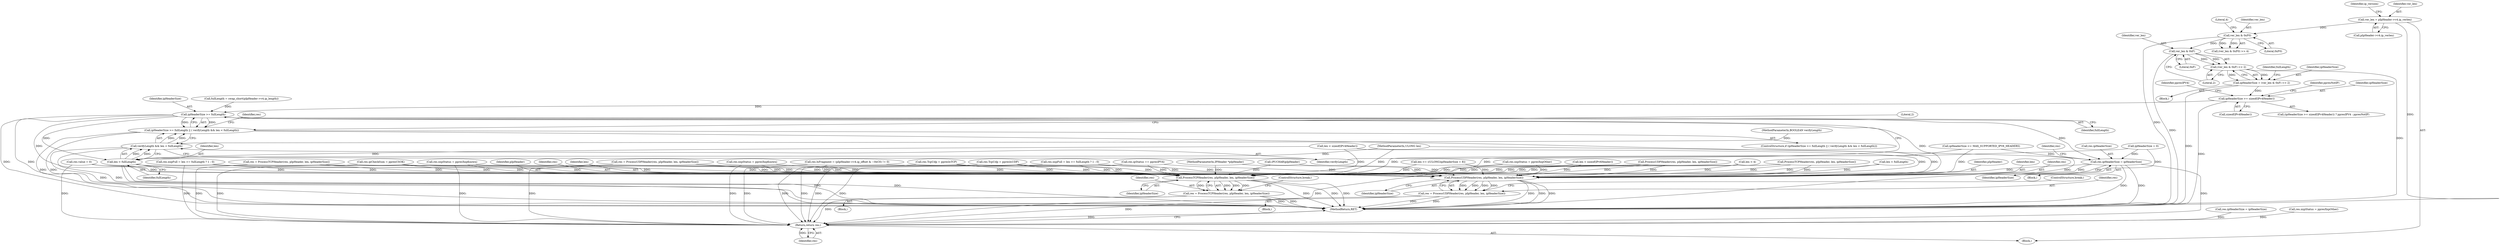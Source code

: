 digraph "0_kvm-guest-drivers-windows_723416fa4210b7464b28eab89cc76252e6193ac1_5@API" {
"1000207" [label="(Call,ipHeaderSize >= sizeof(IPv4Header))"];
"1000170" [label="(Call,ipHeaderSize = (ver_len & 0xF) << 2)"];
"1000172" [label="(Call,(ver_len & 0xF) << 2)"];
"1000173" [label="(Call,ver_len & 0xF)"];
"1000135" [label="(Call,ver_len & 0xF0)"];
"1000124" [label="(Call,ver_len = pIpHeader->v4.ip_verlen)"];
"1000224" [label="(Call,ipHeaderSize >= fullLength)"];
"1000223" [label="(Call,ipHeaderSize >= fullLength || ( verifyLength && len < fullLength))"];
"1000229" [label="(Call,len < fullLength)"];
"1000227" [label="(Call,verifyLength && len < fullLength)"];
"1000553" [label="(Call,ProcessTCPHeader(res, pIpHeader, len, ipHeaderSize))"];
"1000551" [label="(Call,res = ProcessTCPHeader(res, pIpHeader, len, ipHeaderSize))"];
"1000576" [label="(Return,return res;)"];
"1000563" [label="(Call,ProcessUDPHeader(res, pIpHeader, len, ipHeaderSize))"];
"1000561" [label="(Call,res = ProcessUDPHeader(res, pIpHeader, len, ipHeaderSize))"];
"1000524" [label="(Call,res.ipHeaderSize = ipHeaderSize)"];
"1000498" [label="(Call,res.ipHeaderSize = ipHeaderSize)"];
"1000104" [label="(Block,)"];
"1000563" [label="(Call,ProcessUDPHeader(res, pIpHeader, len, ipHeaderSize))"];
"1000225" [label="(Identifier,ipHeaderSize)"];
"1000172" [label="(Call,(ver_len & 0xF) << 2)"];
"1000430" [label="(Call,(PUCHAR)pIpHeader)"];
"1000178" [label="(Identifier,fullLength)"];
"1000234" [label="(Literal,2)"];
"1000103" [label="(MethodParameterIn,BOOLEAN verifyLength)"];
"1000271" [label="(Call,len < sizeof(IPv6Header))"];
"1000175" [label="(Literal,0xF)"];
"1000176" [label="(Literal,2)"];
"1000101" [label="(MethodParameterIn,IPHeader *pIpHeader)"];
"1000137" [label="(Literal,0xF0)"];
"1000528" [label="(Identifier,ipHeaderSize)"];
"1000567" [label="(Identifier,ipHeaderSize)"];
"1000568" [label="(ControlStructure,break;)"];
"1000524" [label="(Call,res.ipHeaderSize = ipHeaderSize)"];
"1000417" [label="(Call,len >= ((ULONG)ipHeaderSize + 8))"];
"1000558" [label="(ControlStructure,break;)"];
"1000212" [label="(Identifier,ppresNotIP)"];
"1000403" [label="(Call,ProcessUDPHeader(res, pIpHeader, len, ipHeaderSize))"];
"1000226" [label="(Identifier,fullLength)"];
"1000224" [label="(Call,ipHeaderSize >= fullLength)"];
"1000551" [label="(Call,res = ProcessTCPHeader(res, pIpHeader, len, ipHeaderSize))"];
"1000222" [label="(ControlStructure,if (ipHeaderSize >= fullLength || ( verifyLength && len < fullLength)))"];
"1000207" [label="(Call,ipHeaderSize >= sizeof(IPv4Header))"];
"1000561" [label="(Call,res = ProcessUDPHeader(res, pIpHeader, len, ipHeaderSize))"];
"1000126" [label="(Call,pIpHeader->v4.ip_verlen)"];
"1000520" [label="(Identifier,res)"];
"1000147" [label="(Call,res.value = 0)"];
"1000177" [label="(Call,fullLength = swap_short(pIpHeader->v4.ip_length))"];
"1000359" [label="(Call,res.xxpFull = len >= fullLength ? 1 : 0)"];
"1000401" [label="(Call,res = ProcessUDPHeader(res, pIpHeader, len, ipHeaderSize))"];
"1000529" [label="(Call,res.IsFragment = (pIpHeader->v4.ip_offset & ~0xC0) != 0)"];
"1000156" [label="(Block,)"];
"1000133" [label="(Identifier,ip_version)"];
"1000227" [label="(Call,verifyLength && len < fullLength)"];
"1000531" [label="(Identifier,res)"];
"1000578" [label="(MethodReturn,RET)"];
"1000576" [label="(Return,return res;)"];
"1000125" [label="(Identifier,ver_len)"];
"1000555" [label="(Identifier,pIpHeader)"];
"1000206" [label="(Call,(ipHeaderSize >= sizeof(IPv4Header)) ? ppresIPV4 : ppresNotIP)"];
"1000228" [label="(Identifier,verifyLength)"];
"1000230" [label="(Identifier,len)"];
"1000124" [label="(Call,ver_len = pIpHeader->v4.ip_verlen)"];
"1000557" [label="(Identifier,ipHeaderSize)"];
"1000158" [label="(Call,len < sizeof(IPv4Header))"];
"1000112" [label="(Call,len < 4)"];
"1000140" [label="(Call,ipHeaderSize = 0)"];
"1000171" [label="(Identifier,ipHeaderSize)"];
"1000554" [label="(Identifier,res)"];
"1000371" [label="(Call,ProcessTCPHeader(res, pIpHeader, len, ipHeaderSize))"];
"1000325" [label="(Call,len < fullLength)"];
"1000483" [label="(Call,ipHeaderSize <= MAX_SUPPORTED_IPV6_HEADERS)"];
"1000135" [label="(Call,ver_len & 0xF0)"];
"1000577" [label="(Identifier,res)"];
"1000209" [label="(Call,sizeof(IPv4Header))"];
"1000136" [label="(Identifier,ver_len)"];
"1000470" [label="(Call,res.xxpStatus = ppresXxpOther)"];
"1000369" [label="(Call,res = ProcessTCPHeader(res, pIpHeader, len, ipHeaderSize))"];
"1000229" [label="(Call,len < fullLength)"];
"1000523" [label="(Block,)"];
"1000170" [label="(Call,ipHeaderSize = (ver_len & 0xF) << 2)"];
"1000570" [label="(Call,res.xxpStatus = ppresXxpOther)"];
"1000562" [label="(Identifier,res)"];
"1000306" [label="(Call,res.ipCheckSum = ppresCSOK)"];
"1000138" [label="(Literal,4)"];
"1000223" [label="(Call,ipHeaderSize >= fullLength || ( verifyLength && len < fullLength))"];
"1000208" [label="(Identifier,ipHeaderSize)"];
"1000381" [label="(Call,res.xxpStatus = ppresXxpKnown)"];
"1000349" [label="(Call,res.xxpStatus = ppresXxpKnown)"];
"1000565" [label="(Identifier,pIpHeader)"];
"1000354" [label="(Call,res.TcpUdp = ppresIsTCP)"];
"1000211" [label="(Identifier,ppresIPV4)"];
"1000556" [label="(Identifier,len)"];
"1000552" [label="(Identifier,res)"];
"1000231" [label="(Identifier,fullLength)"];
"1000525" [label="(Call,res.ipHeaderSize)"];
"1000553" [label="(Call,ProcessTCPHeader(res, pIpHeader, len, ipHeaderSize))"];
"1000566" [label="(Identifier,len)"];
"1000550" [label="(Block,)"];
"1000386" [label="(Call,res.TcpUdp = ppresIsUDP)"];
"1000102" [label="(MethodParameterIn,ULONG len)"];
"1000391" [label="(Call,res.xxpFull = len >= fullLength ? 1 : 0)"];
"1000174" [label="(Identifier,ver_len)"];
"1000560" [label="(Block,)"];
"1000518" [label="(Call,res.ipStatus == ppresIPV4)"];
"1000564" [label="(Identifier,res)"];
"1000173" [label="(Call,ver_len & 0xF)"];
"1000134" [label="(Call,(ver_len & 0xF0) >> 4)"];
"1000207" -> "1000206"  [label="AST: "];
"1000207" -> "1000209"  [label="CFG: "];
"1000208" -> "1000207"  [label="AST: "];
"1000209" -> "1000207"  [label="AST: "];
"1000211" -> "1000207"  [label="CFG: "];
"1000212" -> "1000207"  [label="CFG: "];
"1000207" -> "1000578"  [label="DDG: "];
"1000170" -> "1000207"  [label="DDG: "];
"1000207" -> "1000224"  [label="DDG: "];
"1000170" -> "1000156"  [label="AST: "];
"1000170" -> "1000172"  [label="CFG: "];
"1000171" -> "1000170"  [label="AST: "];
"1000172" -> "1000170"  [label="AST: "];
"1000178" -> "1000170"  [label="CFG: "];
"1000170" -> "1000578"  [label="DDG: "];
"1000172" -> "1000170"  [label="DDG: "];
"1000172" -> "1000170"  [label="DDG: "];
"1000172" -> "1000176"  [label="CFG: "];
"1000173" -> "1000172"  [label="AST: "];
"1000176" -> "1000172"  [label="AST: "];
"1000172" -> "1000578"  [label="DDG: "];
"1000173" -> "1000172"  [label="DDG: "];
"1000173" -> "1000172"  [label="DDG: "];
"1000173" -> "1000175"  [label="CFG: "];
"1000174" -> "1000173"  [label="AST: "];
"1000175" -> "1000173"  [label="AST: "];
"1000176" -> "1000173"  [label="CFG: "];
"1000173" -> "1000578"  [label="DDG: "];
"1000135" -> "1000173"  [label="DDG: "];
"1000135" -> "1000134"  [label="AST: "];
"1000135" -> "1000137"  [label="CFG: "];
"1000136" -> "1000135"  [label="AST: "];
"1000137" -> "1000135"  [label="AST: "];
"1000138" -> "1000135"  [label="CFG: "];
"1000135" -> "1000578"  [label="DDG: "];
"1000135" -> "1000134"  [label="DDG: "];
"1000135" -> "1000134"  [label="DDG: "];
"1000124" -> "1000135"  [label="DDG: "];
"1000124" -> "1000104"  [label="AST: "];
"1000124" -> "1000126"  [label="CFG: "];
"1000125" -> "1000124"  [label="AST: "];
"1000126" -> "1000124"  [label="AST: "];
"1000133" -> "1000124"  [label="CFG: "];
"1000124" -> "1000578"  [label="DDG: "];
"1000224" -> "1000223"  [label="AST: "];
"1000224" -> "1000226"  [label="CFG: "];
"1000225" -> "1000224"  [label="AST: "];
"1000226" -> "1000224"  [label="AST: "];
"1000228" -> "1000224"  [label="CFG: "];
"1000223" -> "1000224"  [label="CFG: "];
"1000224" -> "1000578"  [label="DDG: "];
"1000224" -> "1000578"  [label="DDG: "];
"1000224" -> "1000223"  [label="DDG: "];
"1000224" -> "1000223"  [label="DDG: "];
"1000177" -> "1000224"  [label="DDG: "];
"1000224" -> "1000229"  [label="DDG: "];
"1000224" -> "1000524"  [label="DDG: "];
"1000224" -> "1000553"  [label="DDG: "];
"1000224" -> "1000563"  [label="DDG: "];
"1000223" -> "1000222"  [label="AST: "];
"1000223" -> "1000227"  [label="CFG: "];
"1000227" -> "1000223"  [label="AST: "];
"1000234" -> "1000223"  [label="CFG: "];
"1000520" -> "1000223"  [label="CFG: "];
"1000223" -> "1000578"  [label="DDG: "];
"1000223" -> "1000578"  [label="DDG: "];
"1000223" -> "1000578"  [label="DDG: "];
"1000227" -> "1000223"  [label="DDG: "];
"1000227" -> "1000223"  [label="DDG: "];
"1000229" -> "1000227"  [label="AST: "];
"1000229" -> "1000231"  [label="CFG: "];
"1000230" -> "1000229"  [label="AST: "];
"1000231" -> "1000229"  [label="AST: "];
"1000227" -> "1000229"  [label="CFG: "];
"1000229" -> "1000578"  [label="DDG: "];
"1000229" -> "1000578"  [label="DDG: "];
"1000229" -> "1000227"  [label="DDG: "];
"1000229" -> "1000227"  [label="DDG: "];
"1000158" -> "1000229"  [label="DDG: "];
"1000102" -> "1000229"  [label="DDG: "];
"1000229" -> "1000553"  [label="DDG: "];
"1000229" -> "1000563"  [label="DDG: "];
"1000227" -> "1000228"  [label="CFG: "];
"1000228" -> "1000227"  [label="AST: "];
"1000227" -> "1000578"  [label="DDG: "];
"1000227" -> "1000578"  [label="DDG: "];
"1000103" -> "1000227"  [label="DDG: "];
"1000553" -> "1000551"  [label="AST: "];
"1000553" -> "1000557"  [label="CFG: "];
"1000554" -> "1000553"  [label="AST: "];
"1000555" -> "1000553"  [label="AST: "];
"1000556" -> "1000553"  [label="AST: "];
"1000557" -> "1000553"  [label="AST: "];
"1000551" -> "1000553"  [label="CFG: "];
"1000553" -> "1000578"  [label="DDG: "];
"1000553" -> "1000578"  [label="DDG: "];
"1000553" -> "1000578"  [label="DDG: "];
"1000553" -> "1000551"  [label="DDG: "];
"1000553" -> "1000551"  [label="DDG: "];
"1000553" -> "1000551"  [label="DDG: "];
"1000553" -> "1000551"  [label="DDG: "];
"1000524" -> "1000553"  [label="DDG: "];
"1000369" -> "1000553"  [label="DDG: "];
"1000391" -> "1000553"  [label="DDG: "];
"1000401" -> "1000553"  [label="DDG: "];
"1000306" -> "1000553"  [label="DDG: "];
"1000518" -> "1000553"  [label="DDG: "];
"1000147" -> "1000553"  [label="DDG: "];
"1000349" -> "1000553"  [label="DDG: "];
"1000359" -> "1000553"  [label="DDG: "];
"1000381" -> "1000553"  [label="DDG: "];
"1000470" -> "1000553"  [label="DDG: "];
"1000354" -> "1000553"  [label="DDG: "];
"1000386" -> "1000553"  [label="DDG: "];
"1000529" -> "1000553"  [label="DDG: "];
"1000403" -> "1000553"  [label="DDG: "];
"1000403" -> "1000553"  [label="DDG: "];
"1000371" -> "1000553"  [label="DDG: "];
"1000371" -> "1000553"  [label="DDG: "];
"1000430" -> "1000553"  [label="DDG: "];
"1000101" -> "1000553"  [label="DDG: "];
"1000112" -> "1000553"  [label="DDG: "];
"1000271" -> "1000553"  [label="DDG: "];
"1000325" -> "1000553"  [label="DDG: "];
"1000158" -> "1000553"  [label="DDG: "];
"1000417" -> "1000553"  [label="DDG: "];
"1000102" -> "1000553"  [label="DDG: "];
"1000140" -> "1000553"  [label="DDG: "];
"1000483" -> "1000553"  [label="DDG: "];
"1000551" -> "1000550"  [label="AST: "];
"1000552" -> "1000551"  [label="AST: "];
"1000558" -> "1000551"  [label="CFG: "];
"1000551" -> "1000578"  [label="DDG: "];
"1000551" -> "1000578"  [label="DDG: "];
"1000551" -> "1000576"  [label="DDG: "];
"1000576" -> "1000104"  [label="AST: "];
"1000576" -> "1000577"  [label="CFG: "];
"1000577" -> "1000576"  [label="AST: "];
"1000578" -> "1000576"  [label="CFG: "];
"1000576" -> "1000578"  [label="DDG: "];
"1000577" -> "1000576"  [label="DDG: "];
"1000524" -> "1000576"  [label="DDG: "];
"1000570" -> "1000576"  [label="DDG: "];
"1000561" -> "1000576"  [label="DDG: "];
"1000369" -> "1000576"  [label="DDG: "];
"1000391" -> "1000576"  [label="DDG: "];
"1000401" -> "1000576"  [label="DDG: "];
"1000306" -> "1000576"  [label="DDG: "];
"1000518" -> "1000576"  [label="DDG: "];
"1000349" -> "1000576"  [label="DDG: "];
"1000359" -> "1000576"  [label="DDG: "];
"1000381" -> "1000576"  [label="DDG: "];
"1000470" -> "1000576"  [label="DDG: "];
"1000354" -> "1000576"  [label="DDG: "];
"1000498" -> "1000576"  [label="DDG: "];
"1000147" -> "1000576"  [label="DDG: "];
"1000386" -> "1000576"  [label="DDG: "];
"1000529" -> "1000576"  [label="DDG: "];
"1000563" -> "1000561"  [label="AST: "];
"1000563" -> "1000567"  [label="CFG: "];
"1000564" -> "1000563"  [label="AST: "];
"1000565" -> "1000563"  [label="AST: "];
"1000566" -> "1000563"  [label="AST: "];
"1000567" -> "1000563"  [label="AST: "];
"1000561" -> "1000563"  [label="CFG: "];
"1000563" -> "1000578"  [label="DDG: "];
"1000563" -> "1000578"  [label="DDG: "];
"1000563" -> "1000578"  [label="DDG: "];
"1000563" -> "1000561"  [label="DDG: "];
"1000563" -> "1000561"  [label="DDG: "];
"1000563" -> "1000561"  [label="DDG: "];
"1000563" -> "1000561"  [label="DDG: "];
"1000524" -> "1000563"  [label="DDG: "];
"1000369" -> "1000563"  [label="DDG: "];
"1000391" -> "1000563"  [label="DDG: "];
"1000401" -> "1000563"  [label="DDG: "];
"1000306" -> "1000563"  [label="DDG: "];
"1000518" -> "1000563"  [label="DDG: "];
"1000147" -> "1000563"  [label="DDG: "];
"1000349" -> "1000563"  [label="DDG: "];
"1000359" -> "1000563"  [label="DDG: "];
"1000381" -> "1000563"  [label="DDG: "];
"1000470" -> "1000563"  [label="DDG: "];
"1000354" -> "1000563"  [label="DDG: "];
"1000386" -> "1000563"  [label="DDG: "];
"1000529" -> "1000563"  [label="DDG: "];
"1000403" -> "1000563"  [label="DDG: "];
"1000403" -> "1000563"  [label="DDG: "];
"1000371" -> "1000563"  [label="DDG: "];
"1000371" -> "1000563"  [label="DDG: "];
"1000430" -> "1000563"  [label="DDG: "];
"1000101" -> "1000563"  [label="DDG: "];
"1000112" -> "1000563"  [label="DDG: "];
"1000271" -> "1000563"  [label="DDG: "];
"1000325" -> "1000563"  [label="DDG: "];
"1000158" -> "1000563"  [label="DDG: "];
"1000417" -> "1000563"  [label="DDG: "];
"1000102" -> "1000563"  [label="DDG: "];
"1000140" -> "1000563"  [label="DDG: "];
"1000483" -> "1000563"  [label="DDG: "];
"1000561" -> "1000560"  [label="AST: "];
"1000562" -> "1000561"  [label="AST: "];
"1000568" -> "1000561"  [label="CFG: "];
"1000561" -> "1000578"  [label="DDG: "];
"1000561" -> "1000578"  [label="DDG: "];
"1000524" -> "1000523"  [label="AST: "];
"1000524" -> "1000528"  [label="CFG: "];
"1000525" -> "1000524"  [label="AST: "];
"1000528" -> "1000524"  [label="AST: "];
"1000531" -> "1000524"  [label="CFG: "];
"1000524" -> "1000578"  [label="DDG: "];
"1000524" -> "1000578"  [label="DDG: "];
"1000140" -> "1000524"  [label="DDG: "];
"1000483" -> "1000524"  [label="DDG: "];
}

